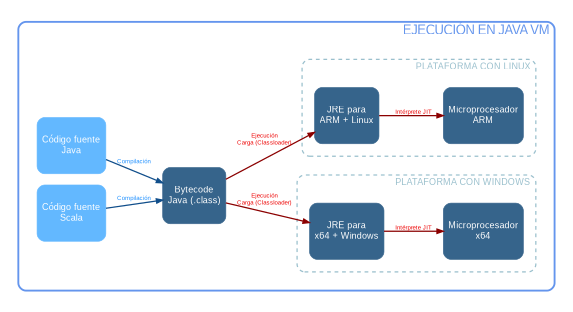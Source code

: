 digraph {
    viewport = "275,150,0.3";
    graph[
        rankdir = LR
        ranksep = 0.5,
        fontname = "Arial"
        bgcolor = "transparent"
    ]

    node[
        fontname = "Arial",
        fontsize = 15,
        style = "filled, rounded",
        color = steelblue4, fontcolor = white,
        shape = box,
        height = 1.25,
        width = 1
    ]

    edge[
        fontname = "Arial",
        color = dodgerblue4,
        penwidth = 2,
        fontcolor = dodgerblue,
        fontsize = 10         
    ]

    subgraph cluster_ejecucion_jvm {
        label="EJECUCIÓN EN JAVA VM";
        margin = 30     
        fontsize = 20
        labelloc = "t"
        labeljust="r"
        style = "solid, rounded"         
        fontcolor=cornflowerblue
        color =cornflowerblue
        penwidth = 3

        codigo_fuente_java [label="Código fuente\nJava", color = steelblue1, fontcolor = white];
        codigo_fuente_scala [label="Código fuente\nScala", color = steelblue1, fontcolor = white];
        bytecode_java [label="Bytecode\nJava (.class)"];

        subgraph cluster_plataforma_x64W {        
            label="PLATAFORMA CON WINDOWS";
            margin = 20     
            fontsize = 15
            labelloc = "t"
            labeljust="r"
            style = "dashed, rounded"
            fontcolor=lightblue3
            color =lightblue3
            penwidth = 2

            jre_x64W [label="JRE para\nx64 + Windows"];
            microprocesador_x64W [label="Microprocesador\nx64"];
            jre_x64W -> microprocesador_x64W [label="Intérprete JIT", fontcolor="red2", color="red4"];
        }

        subgraph cluster_plataforma_armLin {        
            label="PLATAFORMA CON LINUX";
            margin = 20     
            fontsize = 15
            labelloc = "t"
            labeljust="r"
            style = "dashed, rounded"
            fontcolor=lightblue3
            color =lightblue3
            penwidth = 2

            jre_armLin [label="JRE para\nARM + Linux"];
            microprocesador_armLin [label="Microprocesador\nARM"];
            jre_armLin -> microprocesador_armLin [label="Intérprete JIT", fontcolor="red2", color="red4"];
        }

        codigo_fuente_java -> bytecode_java [label="Compilación"];      
        codigo_fuente_scala -> bytecode_java [label="Compilación"];      

        bytecode_java -> jre_x64W [label="Ejecución\nCarga (Classloader)", fontcolor="red2", color="red4"];
        bytecode_java -> jre_armLin [label="Ejecución\nCarga (Classloader)", fontcolor="red2", color="red4"];
    }
}